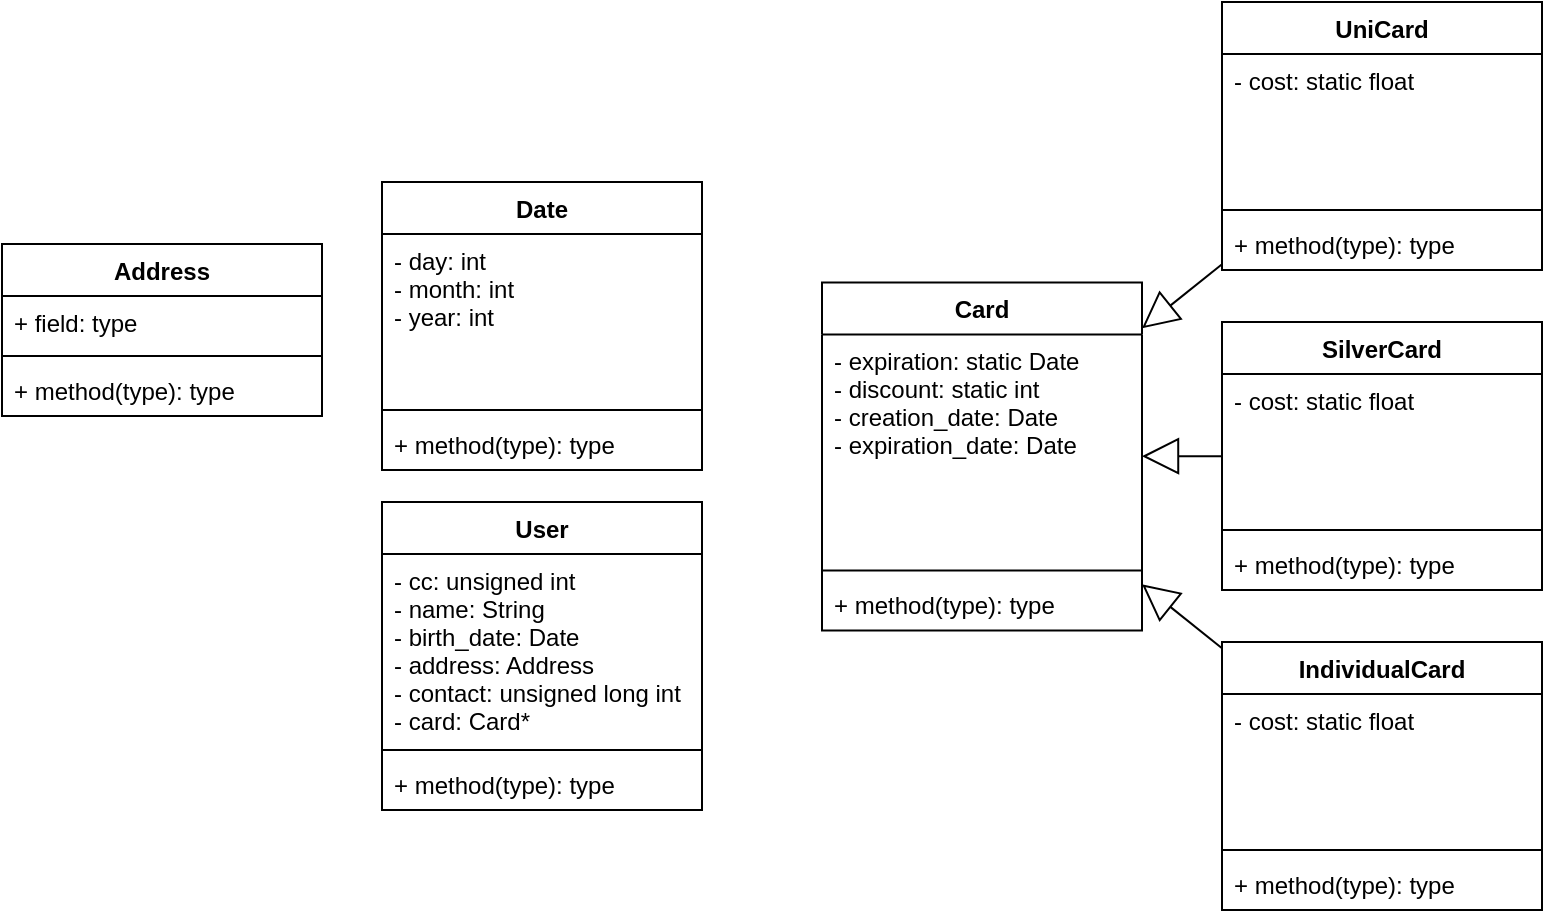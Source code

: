 <mxfile version="12.1.3" type="device" pages="1"><diagram name="Page-1" id="e7e014a7-5840-1c2e-5031-d8a46d1fe8dd"><mxGraphModel dx="971" dy="521" grid="1" gridSize="10" guides="1" tooltips="1" connect="1" arrows="1" fold="1" page="1" pageScale="1" pageWidth="1169" pageHeight="826" background="#ffffff" math="0" shadow="0"><root><mxCell id="0"/><mxCell id="1" parent="0"/><mxCell id="FCPYrovuZzbWBHJ6Ylg8-41" value="Card" style="swimlane;fontStyle=1;align=center;verticalAlign=top;childLayout=stackLayout;horizontal=1;startSize=26;horizontalStack=0;resizeParent=1;resizeParentMax=0;resizeLast=0;collapsible=1;marginBottom=0;" parent="1" vertex="1"><mxGeometry x="470" y="170.214" width="160" height="174" as="geometry"/></mxCell><mxCell id="FCPYrovuZzbWBHJ6Ylg8-42" value="- expiration: static Date&#xA;- discount: static int&#xA;- creation_date: Date&#xA;- expiration_date: Date&#xA;&#xA;&#xA;&#xA;" style="text;strokeColor=none;fillColor=none;align=left;verticalAlign=top;spacingLeft=4;spacingRight=4;overflow=hidden;rotatable=0;points=[[0,0.5],[1,0.5]];portConstraint=eastwest;" parent="FCPYrovuZzbWBHJ6Ylg8-41" vertex="1"><mxGeometry y="26" width="160" height="114" as="geometry"/></mxCell><mxCell id="FCPYrovuZzbWBHJ6Ylg8-43" value="" style="line;strokeWidth=1;fillColor=none;align=left;verticalAlign=middle;spacingTop=-1;spacingLeft=3;spacingRight=3;rotatable=0;labelPosition=right;points=[];portConstraint=eastwest;" parent="FCPYrovuZzbWBHJ6Ylg8-41" vertex="1"><mxGeometry y="140" width="160" height="8" as="geometry"/></mxCell><mxCell id="FCPYrovuZzbWBHJ6Ylg8-44" value="+ method(type): type" style="text;strokeColor=none;fillColor=none;align=left;verticalAlign=top;spacingLeft=4;spacingRight=4;overflow=hidden;rotatable=0;points=[[0,0.5],[1,0.5]];portConstraint=eastwest;" parent="FCPYrovuZzbWBHJ6Ylg8-41" vertex="1"><mxGeometry y="148" width="160" height="26" as="geometry"/></mxCell><mxCell id="FCPYrovuZzbWBHJ6Ylg8-45" value="User&#xA;" style="swimlane;fontStyle=1;align=center;verticalAlign=top;childLayout=stackLayout;horizontal=1;startSize=26;horizontalStack=0;resizeParent=1;resizeParentMax=0;resizeLast=0;collapsible=1;marginBottom=0;" parent="1" vertex="1"><mxGeometry x="250" y="280" width="160" height="154" as="geometry"/></mxCell><mxCell id="FCPYrovuZzbWBHJ6Ylg8-46" value="- cc: unsigned int&#xA;- name: String&#xA;- birth_date: Date&#xA;- address: Address&#xA;- contact: unsigned long int&#xA;- card: Card*&#xA;&#xA;&#xA;" style="text;strokeColor=none;fillColor=none;align=left;verticalAlign=top;spacingLeft=4;spacingRight=4;overflow=hidden;rotatable=0;points=[[0,0.5],[1,0.5]];portConstraint=eastwest;" parent="FCPYrovuZzbWBHJ6Ylg8-45" vertex="1"><mxGeometry y="26" width="160" height="94" as="geometry"/></mxCell><mxCell id="FCPYrovuZzbWBHJ6Ylg8-47" value="" style="line;strokeWidth=1;fillColor=none;align=left;verticalAlign=middle;spacingTop=-1;spacingLeft=3;spacingRight=3;rotatable=0;labelPosition=right;points=[];portConstraint=eastwest;" parent="FCPYrovuZzbWBHJ6Ylg8-45" vertex="1"><mxGeometry y="120" width="160" height="8" as="geometry"/></mxCell><mxCell id="FCPYrovuZzbWBHJ6Ylg8-48" value="+ method(type): type" style="text;strokeColor=none;fillColor=none;align=left;verticalAlign=top;spacingLeft=4;spacingRight=4;overflow=hidden;rotatable=0;points=[[0,0.5],[1,0.5]];portConstraint=eastwest;" parent="FCPYrovuZzbWBHJ6Ylg8-45" vertex="1"><mxGeometry y="128" width="160" height="26" as="geometry"/></mxCell><mxCell id="FCPYrovuZzbWBHJ6Ylg8-49" value="Date" style="swimlane;fontStyle=1;align=center;verticalAlign=top;childLayout=stackLayout;horizontal=1;startSize=26;horizontalStack=0;resizeParent=1;resizeParentMax=0;resizeLast=0;collapsible=1;marginBottom=0;" parent="1" vertex="1"><mxGeometry x="250" y="120" width="160" height="144" as="geometry"/></mxCell><mxCell id="FCPYrovuZzbWBHJ6Ylg8-50" value="- day: int&#xA;- month: int&#xA;- year: int&#xA;" style="text;strokeColor=none;fillColor=none;align=left;verticalAlign=top;spacingLeft=4;spacingRight=4;overflow=hidden;rotatable=0;points=[[0,0.5],[1,0.5]];portConstraint=eastwest;" parent="FCPYrovuZzbWBHJ6Ylg8-49" vertex="1"><mxGeometry y="26" width="160" height="84" as="geometry"/></mxCell><mxCell id="FCPYrovuZzbWBHJ6Ylg8-51" value="" style="line;strokeWidth=1;fillColor=none;align=left;verticalAlign=middle;spacingTop=-1;spacingLeft=3;spacingRight=3;rotatable=0;labelPosition=right;points=[];portConstraint=eastwest;" parent="FCPYrovuZzbWBHJ6Ylg8-49" vertex="1"><mxGeometry y="110" width="160" height="8" as="geometry"/></mxCell><mxCell id="FCPYrovuZzbWBHJ6Ylg8-52" value="+ method(type): type" style="text;strokeColor=none;fillColor=none;align=left;verticalAlign=top;spacingLeft=4;spacingRight=4;overflow=hidden;rotatable=0;points=[[0,0.5],[1,0.5]];portConstraint=eastwest;" parent="FCPYrovuZzbWBHJ6Ylg8-49" vertex="1"><mxGeometry y="118" width="160" height="26" as="geometry"/></mxCell><mxCell id="FCPYrovuZzbWBHJ6Ylg8-53" value="UniCard" style="swimlane;fontStyle=1;align=center;verticalAlign=top;childLayout=stackLayout;horizontal=1;startSize=26;horizontalStack=0;resizeParent=1;resizeParentMax=0;resizeLast=0;collapsible=1;marginBottom=0;" parent="1" vertex="1"><mxGeometry x="670" y="30" width="160" height="134" as="geometry"/></mxCell><mxCell id="FCPYrovuZzbWBHJ6Ylg8-54" value="- cost: static float" style="text;strokeColor=none;fillColor=none;align=left;verticalAlign=top;spacingLeft=4;spacingRight=4;overflow=hidden;rotatable=0;points=[[0,0.5],[1,0.5]];portConstraint=eastwest;" parent="FCPYrovuZzbWBHJ6Ylg8-53" vertex="1"><mxGeometry y="26" width="160" height="74" as="geometry"/></mxCell><mxCell id="FCPYrovuZzbWBHJ6Ylg8-55" value="" style="line;strokeWidth=1;fillColor=none;align=left;verticalAlign=middle;spacingTop=-1;spacingLeft=3;spacingRight=3;rotatable=0;labelPosition=right;points=[];portConstraint=eastwest;" parent="FCPYrovuZzbWBHJ6Ylg8-53" vertex="1"><mxGeometry y="100" width="160" height="8" as="geometry"/></mxCell><mxCell id="FCPYrovuZzbWBHJ6Ylg8-56" value="+ method(type): type" style="text;strokeColor=none;fillColor=none;align=left;verticalAlign=top;spacingLeft=4;spacingRight=4;overflow=hidden;rotatable=0;points=[[0,0.5],[1,0.5]];portConstraint=eastwest;" parent="FCPYrovuZzbWBHJ6Ylg8-53" vertex="1"><mxGeometry y="108" width="160" height="26" as="geometry"/></mxCell><mxCell id="FCPYrovuZzbWBHJ6Ylg8-57" value="" style="endArrow=block;endSize=16;endFill=0;html=1;comic=0;shadow=0;" parent="1" source="FCPYrovuZzbWBHJ6Ylg8-53" target="FCPYrovuZzbWBHJ6Ylg8-41" edge="1"><mxGeometry x="0.084" y="34" width="160" relative="1" as="geometry"><mxPoint x="250" y="420" as="sourcePoint"/><mxPoint x="640" y="270" as="targetPoint"/><mxPoint as="offset"/></mxGeometry></mxCell><mxCell id="FCPYrovuZzbWBHJ6Ylg8-58" value="SilverCard" style="swimlane;fontStyle=1;align=center;verticalAlign=top;childLayout=stackLayout;horizontal=1;startSize=26;horizontalStack=0;resizeParent=1;resizeParentMax=0;resizeLast=0;collapsible=1;marginBottom=0;" parent="1" vertex="1"><mxGeometry x="670" y="190" width="160" height="134" as="geometry"/></mxCell><mxCell id="FCPYrovuZzbWBHJ6Ylg8-59" value="- cost: static float" style="text;strokeColor=none;fillColor=none;align=left;verticalAlign=top;spacingLeft=4;spacingRight=4;overflow=hidden;rotatable=0;points=[[0,0.5],[1,0.5]];portConstraint=eastwest;" parent="FCPYrovuZzbWBHJ6Ylg8-58" vertex="1"><mxGeometry y="26" width="160" height="74" as="geometry"/></mxCell><mxCell id="FCPYrovuZzbWBHJ6Ylg8-60" value="" style="line;strokeWidth=1;fillColor=none;align=left;verticalAlign=middle;spacingTop=-1;spacingLeft=3;spacingRight=3;rotatable=0;labelPosition=right;points=[];portConstraint=eastwest;" parent="FCPYrovuZzbWBHJ6Ylg8-58" vertex="1"><mxGeometry y="100" width="160" height="8" as="geometry"/></mxCell><mxCell id="FCPYrovuZzbWBHJ6Ylg8-61" value="+ method(type): type" style="text;strokeColor=none;fillColor=none;align=left;verticalAlign=top;spacingLeft=4;spacingRight=4;overflow=hidden;rotatable=0;points=[[0,0.5],[1,0.5]];portConstraint=eastwest;" parent="FCPYrovuZzbWBHJ6Ylg8-58" vertex="1"><mxGeometry y="108" width="160" height="26" as="geometry"/></mxCell><mxCell id="FCPYrovuZzbWBHJ6Ylg8-62" value="" style="endArrow=block;endSize=16;endFill=0;html=1;comic=0;shadow=0;" parent="1" source="FCPYrovuZzbWBHJ6Ylg8-58" target="FCPYrovuZzbWBHJ6Ylg8-41" edge="1"><mxGeometry x="0.084" y="34" width="160" relative="1" as="geometry"><mxPoint x="650" y="230" as="sourcePoint"/><mxPoint x="560" y="254.197" as="targetPoint"/><mxPoint as="offset"/></mxGeometry></mxCell><mxCell id="FCPYrovuZzbWBHJ6Ylg8-63" value="IndividualCard" style="swimlane;fontStyle=1;align=center;verticalAlign=top;childLayout=stackLayout;horizontal=1;startSize=26;horizontalStack=0;resizeParent=1;resizeParentMax=0;resizeLast=0;collapsible=1;marginBottom=0;" parent="1" vertex="1"><mxGeometry x="670" y="350" width="160" height="134" as="geometry"/></mxCell><mxCell id="FCPYrovuZzbWBHJ6Ylg8-64" value="- cost: static float" style="text;strokeColor=none;fillColor=none;align=left;verticalAlign=top;spacingLeft=4;spacingRight=4;overflow=hidden;rotatable=0;points=[[0,0.5],[1,0.5]];portConstraint=eastwest;" parent="FCPYrovuZzbWBHJ6Ylg8-63" vertex="1"><mxGeometry y="26" width="160" height="74" as="geometry"/></mxCell><mxCell id="FCPYrovuZzbWBHJ6Ylg8-65" value="" style="line;strokeWidth=1;fillColor=none;align=left;verticalAlign=middle;spacingTop=-1;spacingLeft=3;spacingRight=3;rotatable=0;labelPosition=right;points=[];portConstraint=eastwest;" parent="FCPYrovuZzbWBHJ6Ylg8-63" vertex="1"><mxGeometry y="100" width="160" height="8" as="geometry"/></mxCell><mxCell id="FCPYrovuZzbWBHJ6Ylg8-66" value="+ method(type): type" style="text;strokeColor=none;fillColor=none;align=left;verticalAlign=top;spacingLeft=4;spacingRight=4;overflow=hidden;rotatable=0;points=[[0,0.5],[1,0.5]];portConstraint=eastwest;" parent="FCPYrovuZzbWBHJ6Ylg8-63" vertex="1"><mxGeometry y="108" width="160" height="26" as="geometry"/></mxCell><mxCell id="FCPYrovuZzbWBHJ6Ylg8-67" value="" style="endArrow=block;endSize=16;endFill=0;html=1;comic=0;shadow=0;" parent="1" source="FCPYrovuZzbWBHJ6Ylg8-63" target="FCPYrovuZzbWBHJ6Ylg8-41" edge="1"><mxGeometry x="0.084" y="34" width="160" relative="1" as="geometry"><mxPoint x="680" y="261.229" as="sourcePoint"/><mxPoint x="590" y="247.986" as="targetPoint"/><mxPoint as="offset"/></mxGeometry></mxCell><mxCell id="FCPYrovuZzbWBHJ6Ylg8-68" value="Address" style="swimlane;fontStyle=1;align=center;verticalAlign=top;childLayout=stackLayout;horizontal=1;startSize=26;horizontalStack=0;resizeParent=1;resizeParentMax=0;resizeLast=0;collapsible=1;marginBottom=0;" parent="1" vertex="1"><mxGeometry x="60" y="151" width="160" height="86" as="geometry"/></mxCell><mxCell id="FCPYrovuZzbWBHJ6Ylg8-69" value="+ field: type" style="text;strokeColor=none;fillColor=none;align=left;verticalAlign=top;spacingLeft=4;spacingRight=4;overflow=hidden;rotatable=0;points=[[0,0.5],[1,0.5]];portConstraint=eastwest;" parent="FCPYrovuZzbWBHJ6Ylg8-68" vertex="1"><mxGeometry y="26" width="160" height="26" as="geometry"/></mxCell><mxCell id="FCPYrovuZzbWBHJ6Ylg8-70" value="" style="line;strokeWidth=1;fillColor=none;align=left;verticalAlign=middle;spacingTop=-1;spacingLeft=3;spacingRight=3;rotatable=0;labelPosition=right;points=[];portConstraint=eastwest;" parent="FCPYrovuZzbWBHJ6Ylg8-68" vertex="1"><mxGeometry y="52" width="160" height="8" as="geometry"/></mxCell><mxCell id="FCPYrovuZzbWBHJ6Ylg8-71" value="+ method(type): type" style="text;strokeColor=none;fillColor=none;align=left;verticalAlign=top;spacingLeft=4;spacingRight=4;overflow=hidden;rotatable=0;points=[[0,0.5],[1,0.5]];portConstraint=eastwest;" parent="FCPYrovuZzbWBHJ6Ylg8-68" vertex="1"><mxGeometry y="60" width="160" height="26" as="geometry"/></mxCell></root></mxGraphModel></diagram></mxfile>